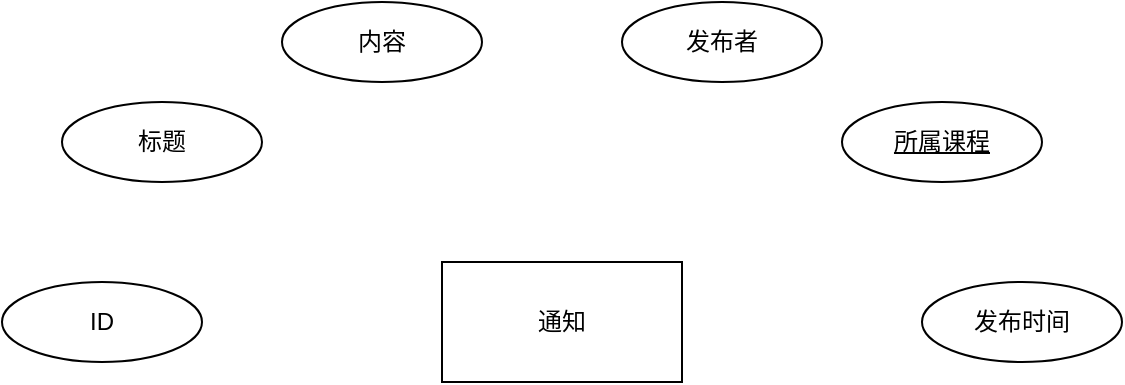 <mxfile version="21.3.4" type="github">
  <diagram name="第 1 页" id="rSKDdZbNZUzDsCx0n0VH">
    <mxGraphModel dx="1050" dy="485" grid="1" gridSize="10" guides="1" tooltips="1" connect="1" arrows="1" fold="1" page="1" pageScale="1" pageWidth="3300" pageHeight="4681" math="0" shadow="0">
      <root>
        <mxCell id="0" />
        <mxCell id="1" parent="0" />
        <mxCell id="1azV6phgxsyUNH04NgSs-1" value="通知" style="rounded=0;whiteSpace=wrap;html=1;" vertex="1" parent="1">
          <mxGeometry x="480" y="310" width="120" height="60" as="geometry" />
        </mxCell>
        <mxCell id="1azV6phgxsyUNH04NgSs-2" value="ID" style="ellipse;whiteSpace=wrap;html=1;align=center;" vertex="1" parent="1">
          <mxGeometry x="260" y="320" width="100" height="40" as="geometry" />
        </mxCell>
        <mxCell id="1azV6phgxsyUNH04NgSs-3" value="标题" style="ellipse;whiteSpace=wrap;html=1;align=center;" vertex="1" parent="1">
          <mxGeometry x="290" y="230" width="100" height="40" as="geometry" />
        </mxCell>
        <mxCell id="1azV6phgxsyUNH04NgSs-4" value="内容" style="ellipse;whiteSpace=wrap;html=1;align=center;" vertex="1" parent="1">
          <mxGeometry x="400" y="180" width="100" height="40" as="geometry" />
        </mxCell>
        <mxCell id="1azV6phgxsyUNH04NgSs-5" value="发布者" style="ellipse;whiteSpace=wrap;html=1;align=center;" vertex="1" parent="1">
          <mxGeometry x="570" y="180" width="100" height="40" as="geometry" />
        </mxCell>
        <mxCell id="1azV6phgxsyUNH04NgSs-6" value="所属课程" style="ellipse;whiteSpace=wrap;html=1;align=center;fontStyle=4;" vertex="1" parent="1">
          <mxGeometry x="680" y="230" width="100" height="40" as="geometry" />
        </mxCell>
        <mxCell id="1azV6phgxsyUNH04NgSs-7" value="发布时间" style="ellipse;whiteSpace=wrap;html=1;align=center;" vertex="1" parent="1">
          <mxGeometry x="720" y="320" width="100" height="40" as="geometry" />
        </mxCell>
      </root>
    </mxGraphModel>
  </diagram>
</mxfile>
